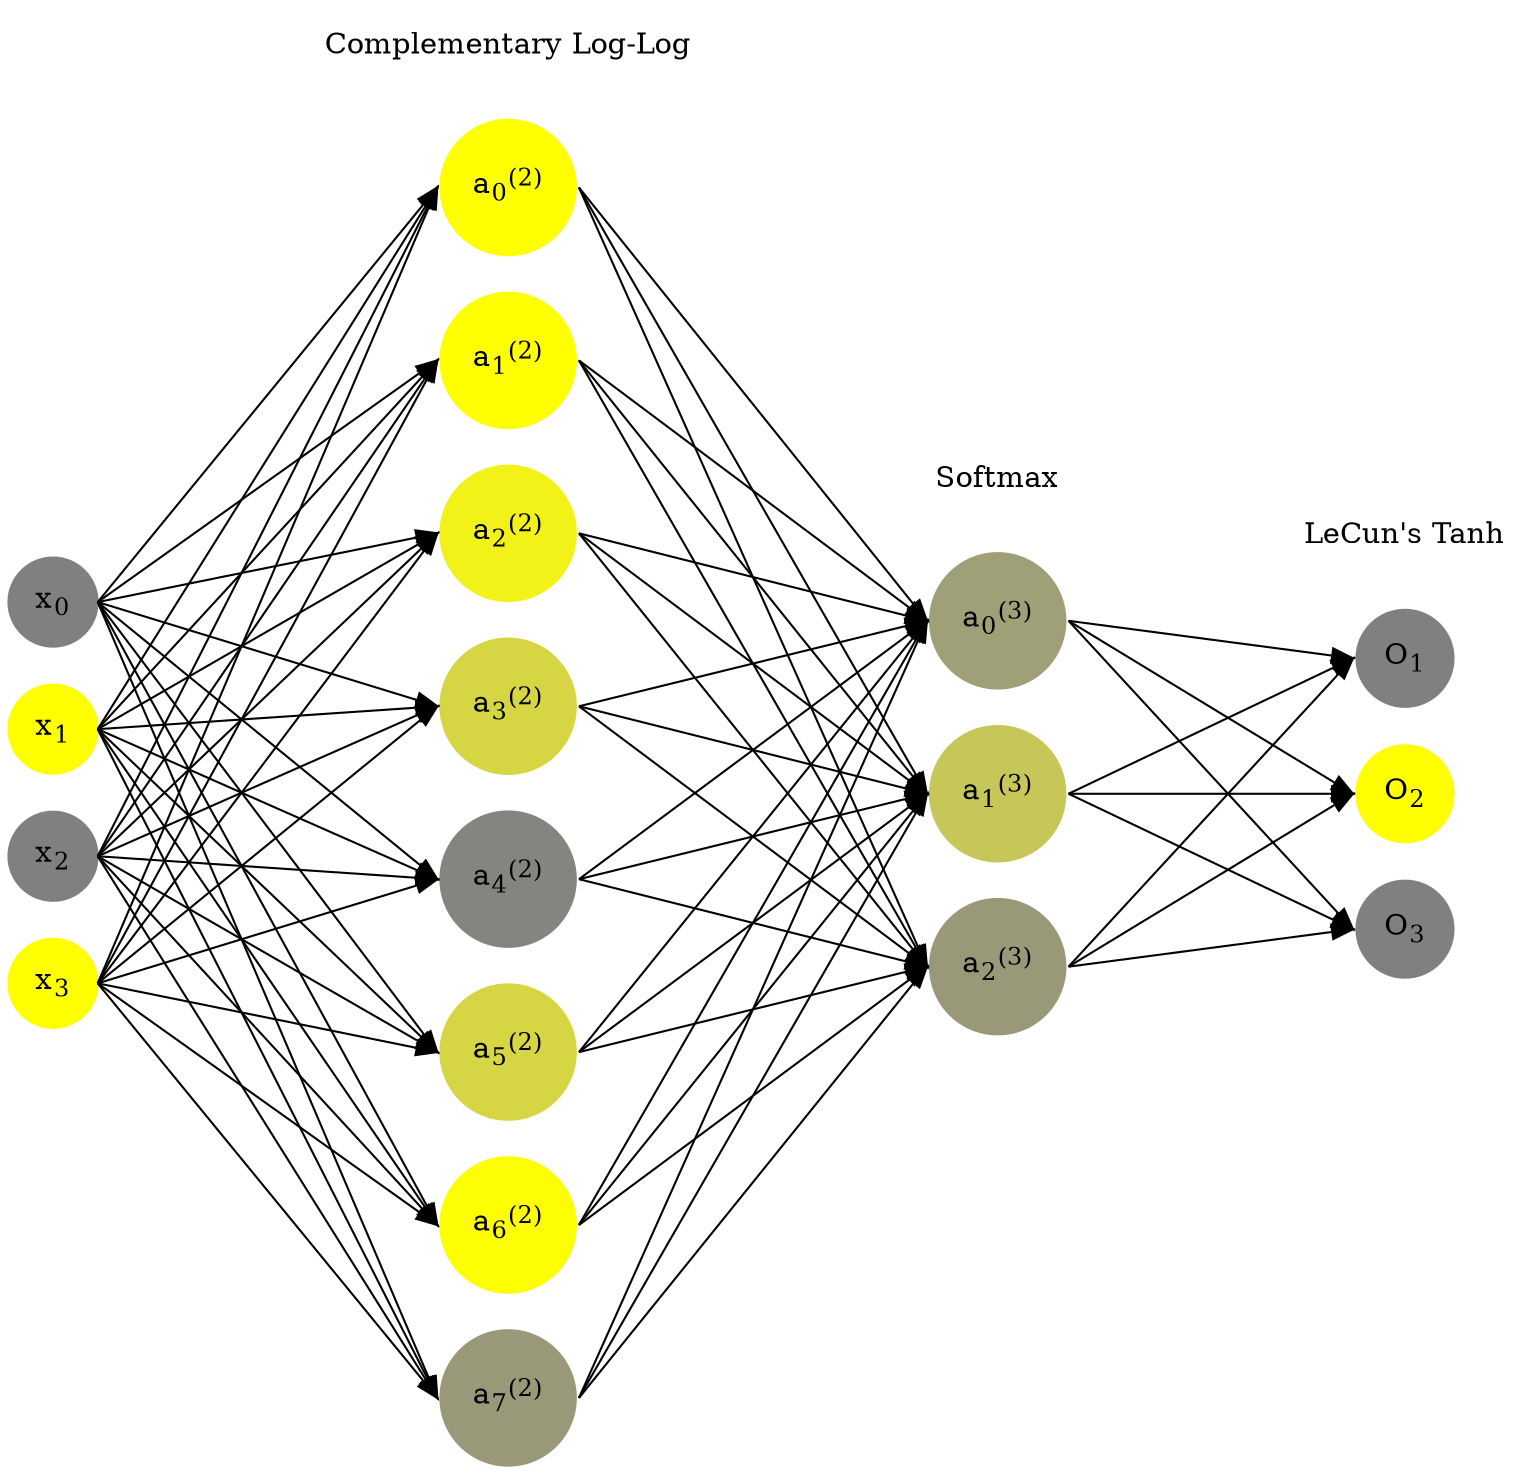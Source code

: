 digraph G {
	rankdir = LR;
	splines=false;
	edge[style=invis];
	ranksep= 1.4;
	{
	node [shape=circle, color="0.1667, 0.0, 0.5", style=filled, fillcolor="0.1667, 0.0, 0.5"];
	x0 [label=<x<sub>0</sub>>];
	}
	{
	node [shape=circle, color="0.1667, 1.0, 1.0", style=filled, fillcolor="0.1667, 1.0, 1.0"];
	x1 [label=<x<sub>1</sub>>];
	}
	{
	node [shape=circle, color="0.1667, 0.0, 0.5", style=filled, fillcolor="0.1667, 0.0, 0.5"];
	x2 [label=<x<sub>2</sub>>];
	}
	{
	node [shape=circle, color="0.1667, 1.0, 1.0", style=filled, fillcolor="0.1667, 1.0, 1.0"];
	x3 [label=<x<sub>3</sub>>];
	}
	{
	node [shape=circle, color="0.1667, 1.000000, 1.000000", style=filled, fillcolor="0.1667, 1.000000, 1.000000"];
	a02 [label=<a<sub>0</sub><sup>(2)</sup>>];
	}
	{
	node [shape=circle, color="0.1667, 0.999993, 0.999996", style=filled, fillcolor="0.1667, 0.999993, 0.999996"];
	a12 [label=<a<sub>1</sub><sup>(2)</sup>>];
	}
	{
	node [shape=circle, color="0.1667, 0.894953, 0.947476", style=filled, fillcolor="0.1667, 0.894953, 0.947476"];
	a22 [label=<a<sub>2</sub><sup>(2)</sup>>];
	}
	{
	node [shape=circle, color="0.1667, 0.679438, 0.839719", style=filled, fillcolor="0.1667, 0.679438, 0.839719"];
	a32 [label=<a<sub>3</sub><sup>(2)</sup>>];
	}
	{
	node [shape=circle, color="0.1667, 0.041052, 0.520526", style=filled, fillcolor="0.1667, 0.041052, 0.520526"];
	a42 [label=<a<sub>4</sub><sup>(2)</sup>>];
	}
	{
	node [shape=circle, color="0.1667, 0.679684, 0.839842", style=filled, fillcolor="0.1667, 0.679684, 0.839842"];
	a52 [label=<a<sub>5</sub><sup>(2)</sup>>];
	}
	{
	node [shape=circle, color="0.1667, 0.985561, 0.992781", style=filled, fillcolor="0.1667, 0.985561, 0.992781"];
	a62 [label=<a<sub>6</sub><sup>(2)</sup>>];
	}
	{
	node [shape=circle, color="0.1667, 0.198403, 0.599202", style=filled, fillcolor="0.1667, 0.198403, 0.599202"];
	a72 [label=<a<sub>7</sub><sup>(2)</sup>>];
	}
	{
	node [shape=circle, color="0.1667, 0.247187, 0.623594", style=filled, fillcolor="0.1667, 0.247187, 0.623594"];
	a03 [label=<a<sub>0</sub><sup>(3)</sup>>];
	}
	{
	node [shape=circle, color="0.1667, 0.550343, 0.775172", style=filled, fillcolor="0.1667, 0.550343, 0.775172"];
	a13 [label=<a<sub>1</sub><sup>(3)</sup>>];
	}
	{
	node [shape=circle, color="0.1667, 0.202470, 0.601235", style=filled, fillcolor="0.1667, 0.202470, 0.601235"];
	a23 [label=<a<sub>2</sub><sup>(3)</sup>>];
	}
	{
	node [shape=circle, color="0.1667, 0.0, 0.5", style=filled, fillcolor="0.1667, 0.0, 0.5"];
	O1 [label=<O<sub>1</sub>>];
	}
	{
	node [shape=circle, color="0.1667, 1.0, 1.0", style=filled, fillcolor="0.1667, 1.0, 1.0"];
	O2 [label=<O<sub>2</sub>>];
	}
	{
	node [shape=circle, color="0.1667, 0.0, 0.5", style=filled, fillcolor="0.1667, 0.0, 0.5"];
	O3 [label=<O<sub>3</sub>>];
	}
	{
	rank=same;
	x0->x1->x2->x3;
	}
	{
	rank=same;
	a02->a12->a22->a32->a42->a52->a62->a72;
	}
	{
	rank=same;
	a03->a13->a23;
	}
	{
	rank=same;
	O1->O2->O3;
	}
	l1 [shape=plaintext,label="Complementary Log-Log"];
	l1->a02;
	{rank=same; l1;a02};
	l2 [shape=plaintext,label="Softmax"];
	l2->a03;
	{rank=same; l2;a03};
	l3 [shape=plaintext,label="LeCun's Tanh"];
	l3->O1;
	{rank=same; l3;O1};
edge[style=solid, tailport=e, headport=w];
	{x0;x1;x2;x3} -> {a02;a12;a22;a32;a42;a52;a62;a72};
	{a02;a12;a22;a32;a42;a52;a62;a72} -> {a03;a13;a23};
	{a03;a13;a23} -> {O1,O2,O3};
}